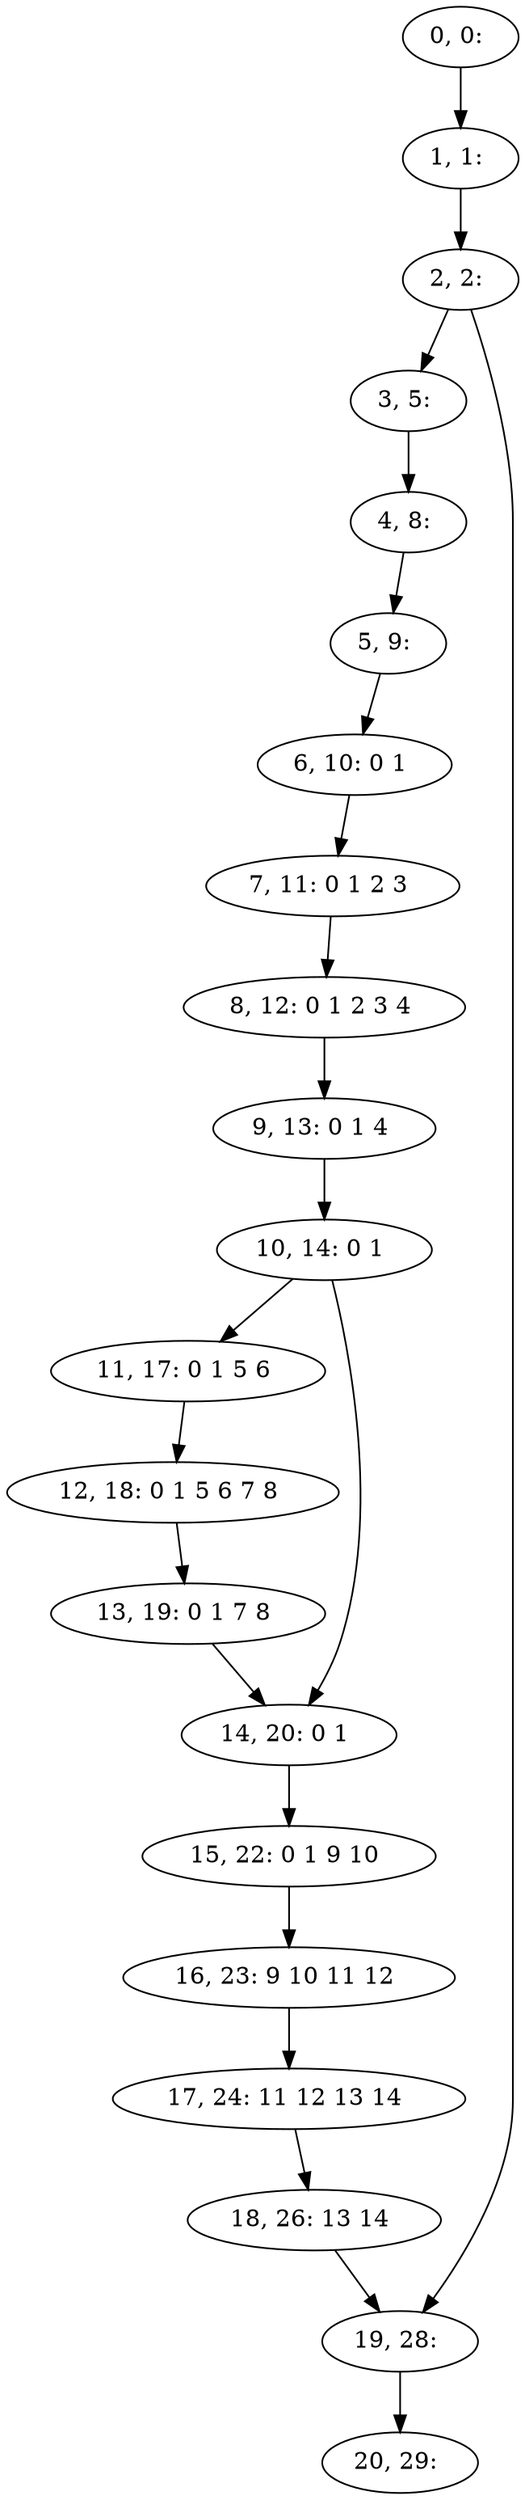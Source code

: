 digraph G {
0[label="0, 0: "];
1[label="1, 1: "];
2[label="2, 2: "];
3[label="3, 5: "];
4[label="4, 8: "];
5[label="5, 9: "];
6[label="6, 10: 0 1 "];
7[label="7, 11: 0 1 2 3 "];
8[label="8, 12: 0 1 2 3 4 "];
9[label="9, 13: 0 1 4 "];
10[label="10, 14: 0 1 "];
11[label="11, 17: 0 1 5 6 "];
12[label="12, 18: 0 1 5 6 7 8 "];
13[label="13, 19: 0 1 7 8 "];
14[label="14, 20: 0 1 "];
15[label="15, 22: 0 1 9 10 "];
16[label="16, 23: 9 10 11 12 "];
17[label="17, 24: 11 12 13 14 "];
18[label="18, 26: 13 14 "];
19[label="19, 28: "];
20[label="20, 29: "];
0->1 ;
1->2 ;
2->3 ;
2->19 ;
3->4 ;
4->5 ;
5->6 ;
6->7 ;
7->8 ;
8->9 ;
9->10 ;
10->11 ;
10->14 ;
11->12 ;
12->13 ;
13->14 ;
14->15 ;
15->16 ;
16->17 ;
17->18 ;
18->19 ;
19->20 ;
}
